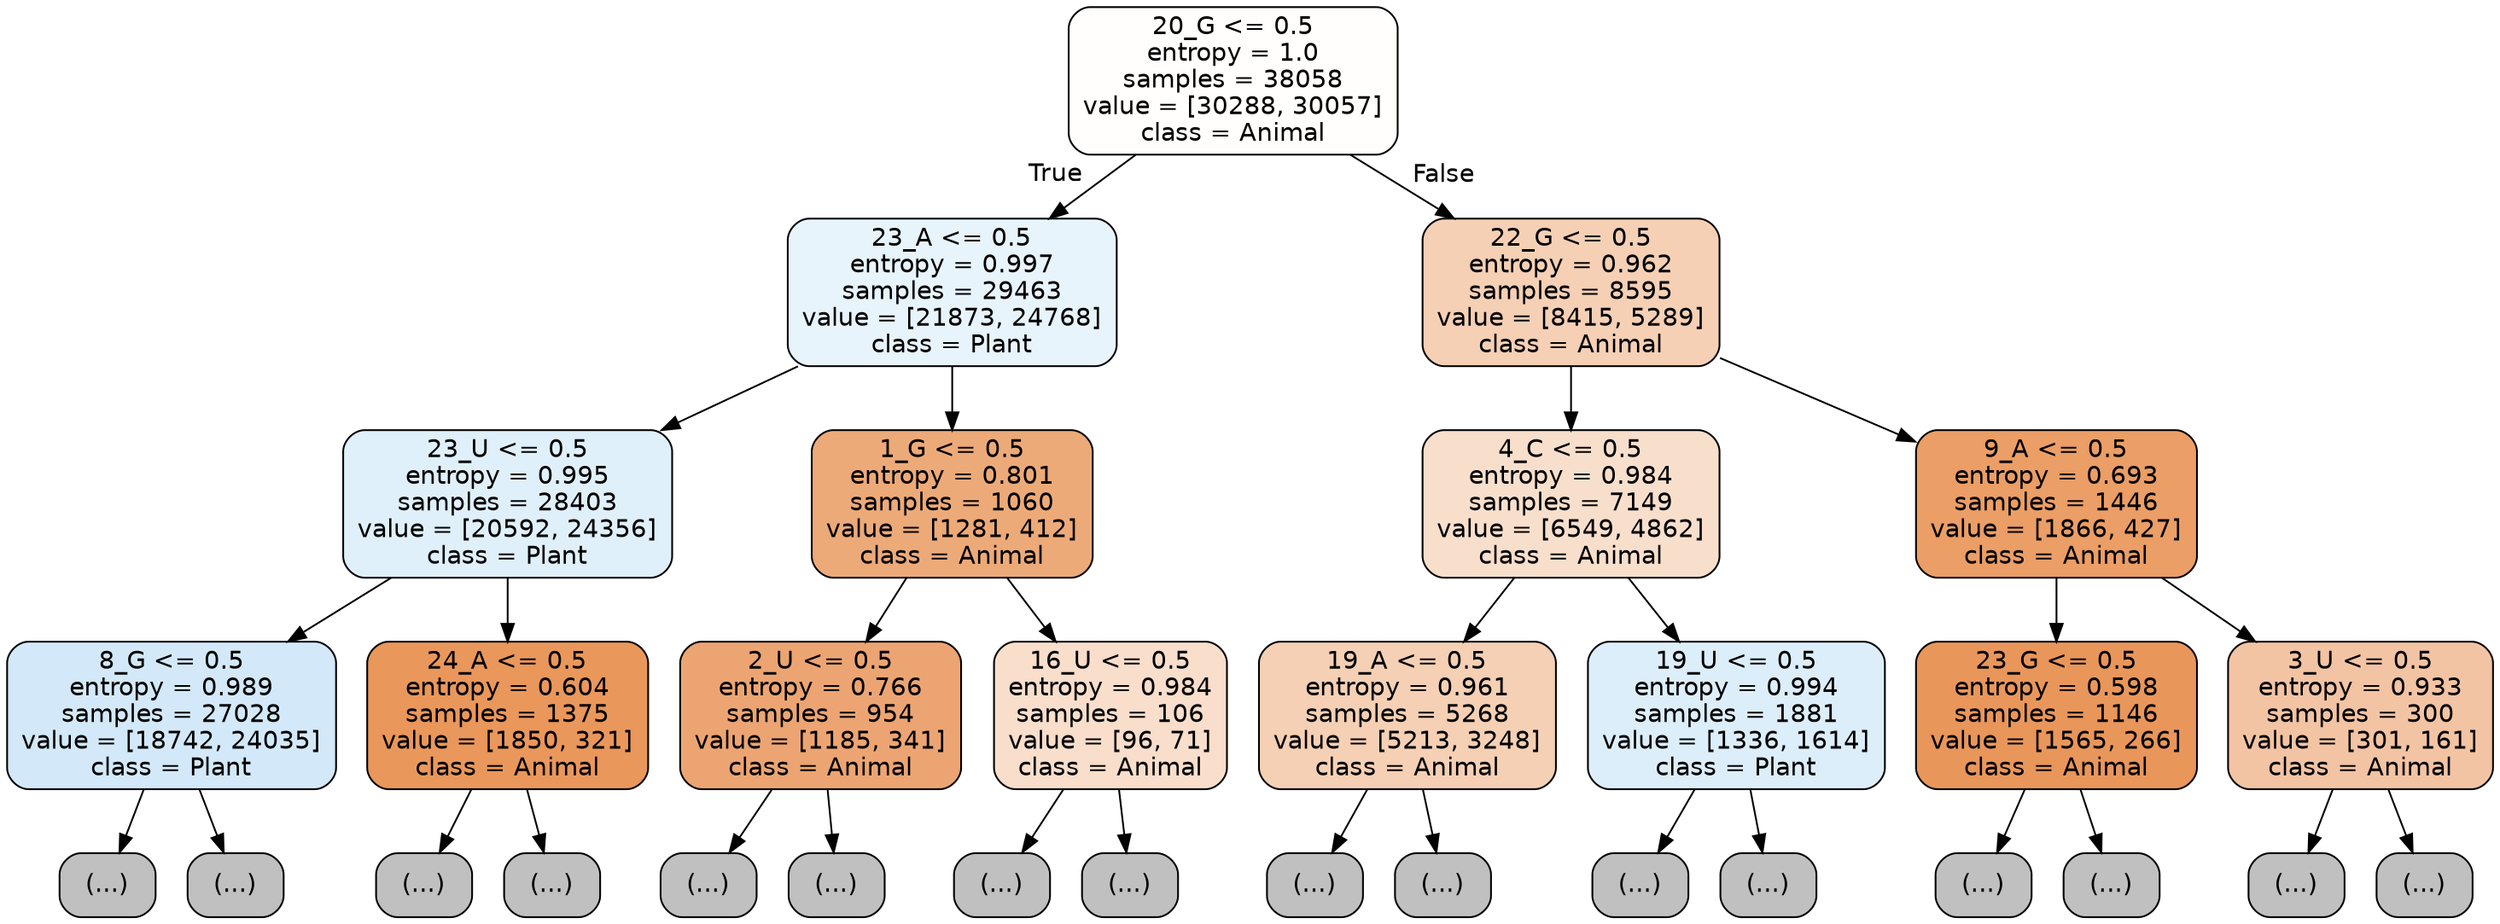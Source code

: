 digraph Tree {
node [shape=box, style="filled, rounded", color="black", fontname="helvetica"] ;
edge [fontname="helvetica"] ;
0 [label="20_G <= 0.5\nentropy = 1.0\nsamples = 38058\nvalue = [30288, 30057]\nclass = Animal", fillcolor="#fffefd"] ;
1 [label="23_A <= 0.5\nentropy = 0.997\nsamples = 29463\nvalue = [21873, 24768]\nclass = Plant", fillcolor="#e8f4fc"] ;
0 -> 1 [labeldistance=2.5, labelangle=45, headlabel="True"] ;
2 [label="23_U <= 0.5\nentropy = 0.995\nsamples = 28403\nvalue = [20592, 24356]\nclass = Plant", fillcolor="#e0f0fb"] ;
1 -> 2 ;
3 [label="8_G <= 0.5\nentropy = 0.989\nsamples = 27028\nvalue = [18742, 24035]\nclass = Plant", fillcolor="#d3e9f9"] ;
2 -> 3 ;
4 [label="(...)", fillcolor="#C0C0C0"] ;
3 -> 4 ;
8539 [label="(...)", fillcolor="#C0C0C0"] ;
3 -> 8539 ;
11454 [label="24_A <= 0.5\nentropy = 0.604\nsamples = 1375\nvalue = [1850, 321]\nclass = Animal", fillcolor="#ea975b"] ;
2 -> 11454 ;
11455 [label="(...)", fillcolor="#C0C0C0"] ;
11454 -> 11455 ;
11930 [label="(...)", fillcolor="#C0C0C0"] ;
11454 -> 11930 ;
11975 [label="1_G <= 0.5\nentropy = 0.801\nsamples = 1060\nvalue = [1281, 412]\nclass = Animal", fillcolor="#edaa79"] ;
1 -> 11975 ;
11976 [label="2_U <= 0.5\nentropy = 0.766\nsamples = 954\nvalue = [1185, 341]\nclass = Animal", fillcolor="#eca572"] ;
11975 -> 11976 ;
11977 [label="(...)", fillcolor="#C0C0C0"] ;
11976 -> 11977 ;
12290 [label="(...)", fillcolor="#C0C0C0"] ;
11976 -> 12290 ;
12381 [label="16_U <= 0.5\nentropy = 0.984\nsamples = 106\nvalue = [96, 71]\nclass = Animal", fillcolor="#f8decb"] ;
11975 -> 12381 ;
12382 [label="(...)", fillcolor="#C0C0C0"] ;
12381 -> 12382 ;
12445 [label="(...)", fillcolor="#C0C0C0"] ;
12381 -> 12445 ;
12466 [label="22_G <= 0.5\nentropy = 0.962\nsamples = 8595\nvalue = [8415, 5289]\nclass = Animal", fillcolor="#f5d0b5"] ;
0 -> 12466 [labeldistance=2.5, labelangle=-45, headlabel="False"] ;
12467 [label="4_C <= 0.5\nentropy = 0.984\nsamples = 7149\nvalue = [6549, 4862]\nclass = Animal", fillcolor="#f8dfcc"] ;
12466 -> 12467 ;
12468 [label="19_A <= 0.5\nentropy = 0.961\nsamples = 5268\nvalue = [5213, 3248]\nclass = Animal", fillcolor="#f5d0b4"] ;
12467 -> 12468 ;
12469 [label="(...)", fillcolor="#C0C0C0"] ;
12468 -> 12469 ;
14564 [label="(...)", fillcolor="#C0C0C0"] ;
12468 -> 14564 ;
15249 [label="19_U <= 0.5\nentropy = 0.994\nsamples = 1881\nvalue = [1336, 1614]\nclass = Plant", fillcolor="#ddeefb"] ;
12467 -> 15249 ;
15250 [label="(...)", fillcolor="#C0C0C0"] ;
15249 -> 15250 ;
15813 [label="(...)", fillcolor="#C0C0C0"] ;
15249 -> 15813 ;
16102 [label="9_A <= 0.5\nentropy = 0.693\nsamples = 1446\nvalue = [1866, 427]\nclass = Animal", fillcolor="#eb9e66"] ;
12466 -> 16102 ;
16103 [label="23_G <= 0.5\nentropy = 0.598\nsamples = 1146\nvalue = [1565, 266]\nclass = Animal", fillcolor="#e9965b"] ;
16102 -> 16103 ;
16104 [label="(...)", fillcolor="#C0C0C0"] ;
16103 -> 16104 ;
16423 [label="(...)", fillcolor="#C0C0C0"] ;
16103 -> 16423 ;
16466 [label="3_U <= 0.5\nentropy = 0.933\nsamples = 300\nvalue = [301, 161]\nclass = Animal", fillcolor="#f3c4a3"] ;
16102 -> 16466 ;
16467 [label="(...)", fillcolor="#C0C0C0"] ;
16466 -> 16467 ;
16538 [label="(...)", fillcolor="#C0C0C0"] ;
16466 -> 16538 ;
}